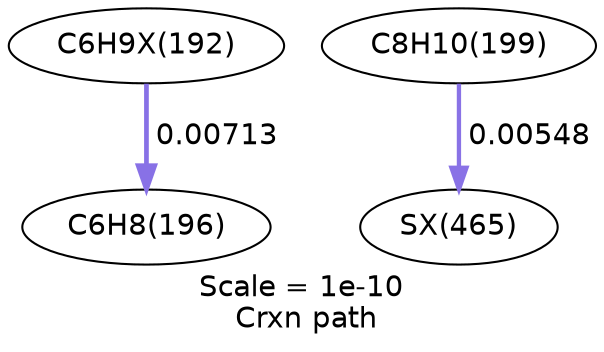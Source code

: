 digraph reaction_paths {
center=1;
s43 -> s14[fontname="Helvetica", style="setlinewidth(2.27)", arrowsize=1.13, color="0.7, 0.507, 0.9"
, label=" 0.00713"];
s15 -> s46[fontname="Helvetica", style="setlinewidth(2.07)", arrowsize=1.03, color="0.7, 0.505, 0.9"
, label=" 0.00548"];
s14 [ fontname="Helvetica", label="C6H8(196)"];
s15 [ fontname="Helvetica", label="C8H10(199)"];
s43 [ fontname="Helvetica", label="C6H9X(192)"];
s46 [ fontname="Helvetica", label="SX(465)"];
 label = "Scale = 1e-10\l Crxn path";
 fontname = "Helvetica";
}
